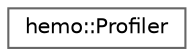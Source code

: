 digraph "Graphical Class Hierarchy"
{
 // LATEX_PDF_SIZE
  bgcolor="transparent";
  edge [fontname=Helvetica,fontsize=10,labelfontname=Helvetica,labelfontsize=10];
  node [fontname=Helvetica,fontsize=10,shape=box,height=0.2,width=0.4];
  rankdir="LR";
  Node0 [id="Node000000",label="hemo::Profiler",height=0.2,width=0.4,color="grey40", fillcolor="white", style="filled",URL="$classhemo_1_1Profiler.html",tooltip=" "];
}
